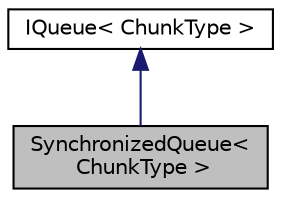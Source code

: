 digraph "SynchronizedQueue&lt; ChunkType &gt;"
{
 // LATEX_PDF_SIZE
  edge [fontname="Helvetica",fontsize="10",labelfontname="Helvetica",labelfontsize="10"];
  node [fontname="Helvetica",fontsize="10",shape=record];
  Node1 [label="SynchronizedQueue\<\l ChunkType \>",height=0.2,width=0.4,color="black", fillcolor="grey75", style="filled", fontcolor="black",tooltip=" "];
  Node2 -> Node1 [dir="back",color="midnightblue",fontsize="10",style="solid",fontname="Helvetica"];
  Node2 [label="IQueue\< ChunkType \>",height=0.2,width=0.4,color="black", fillcolor="white", style="filled",URL="$classIQueue.html",tooltip=" "];
}
